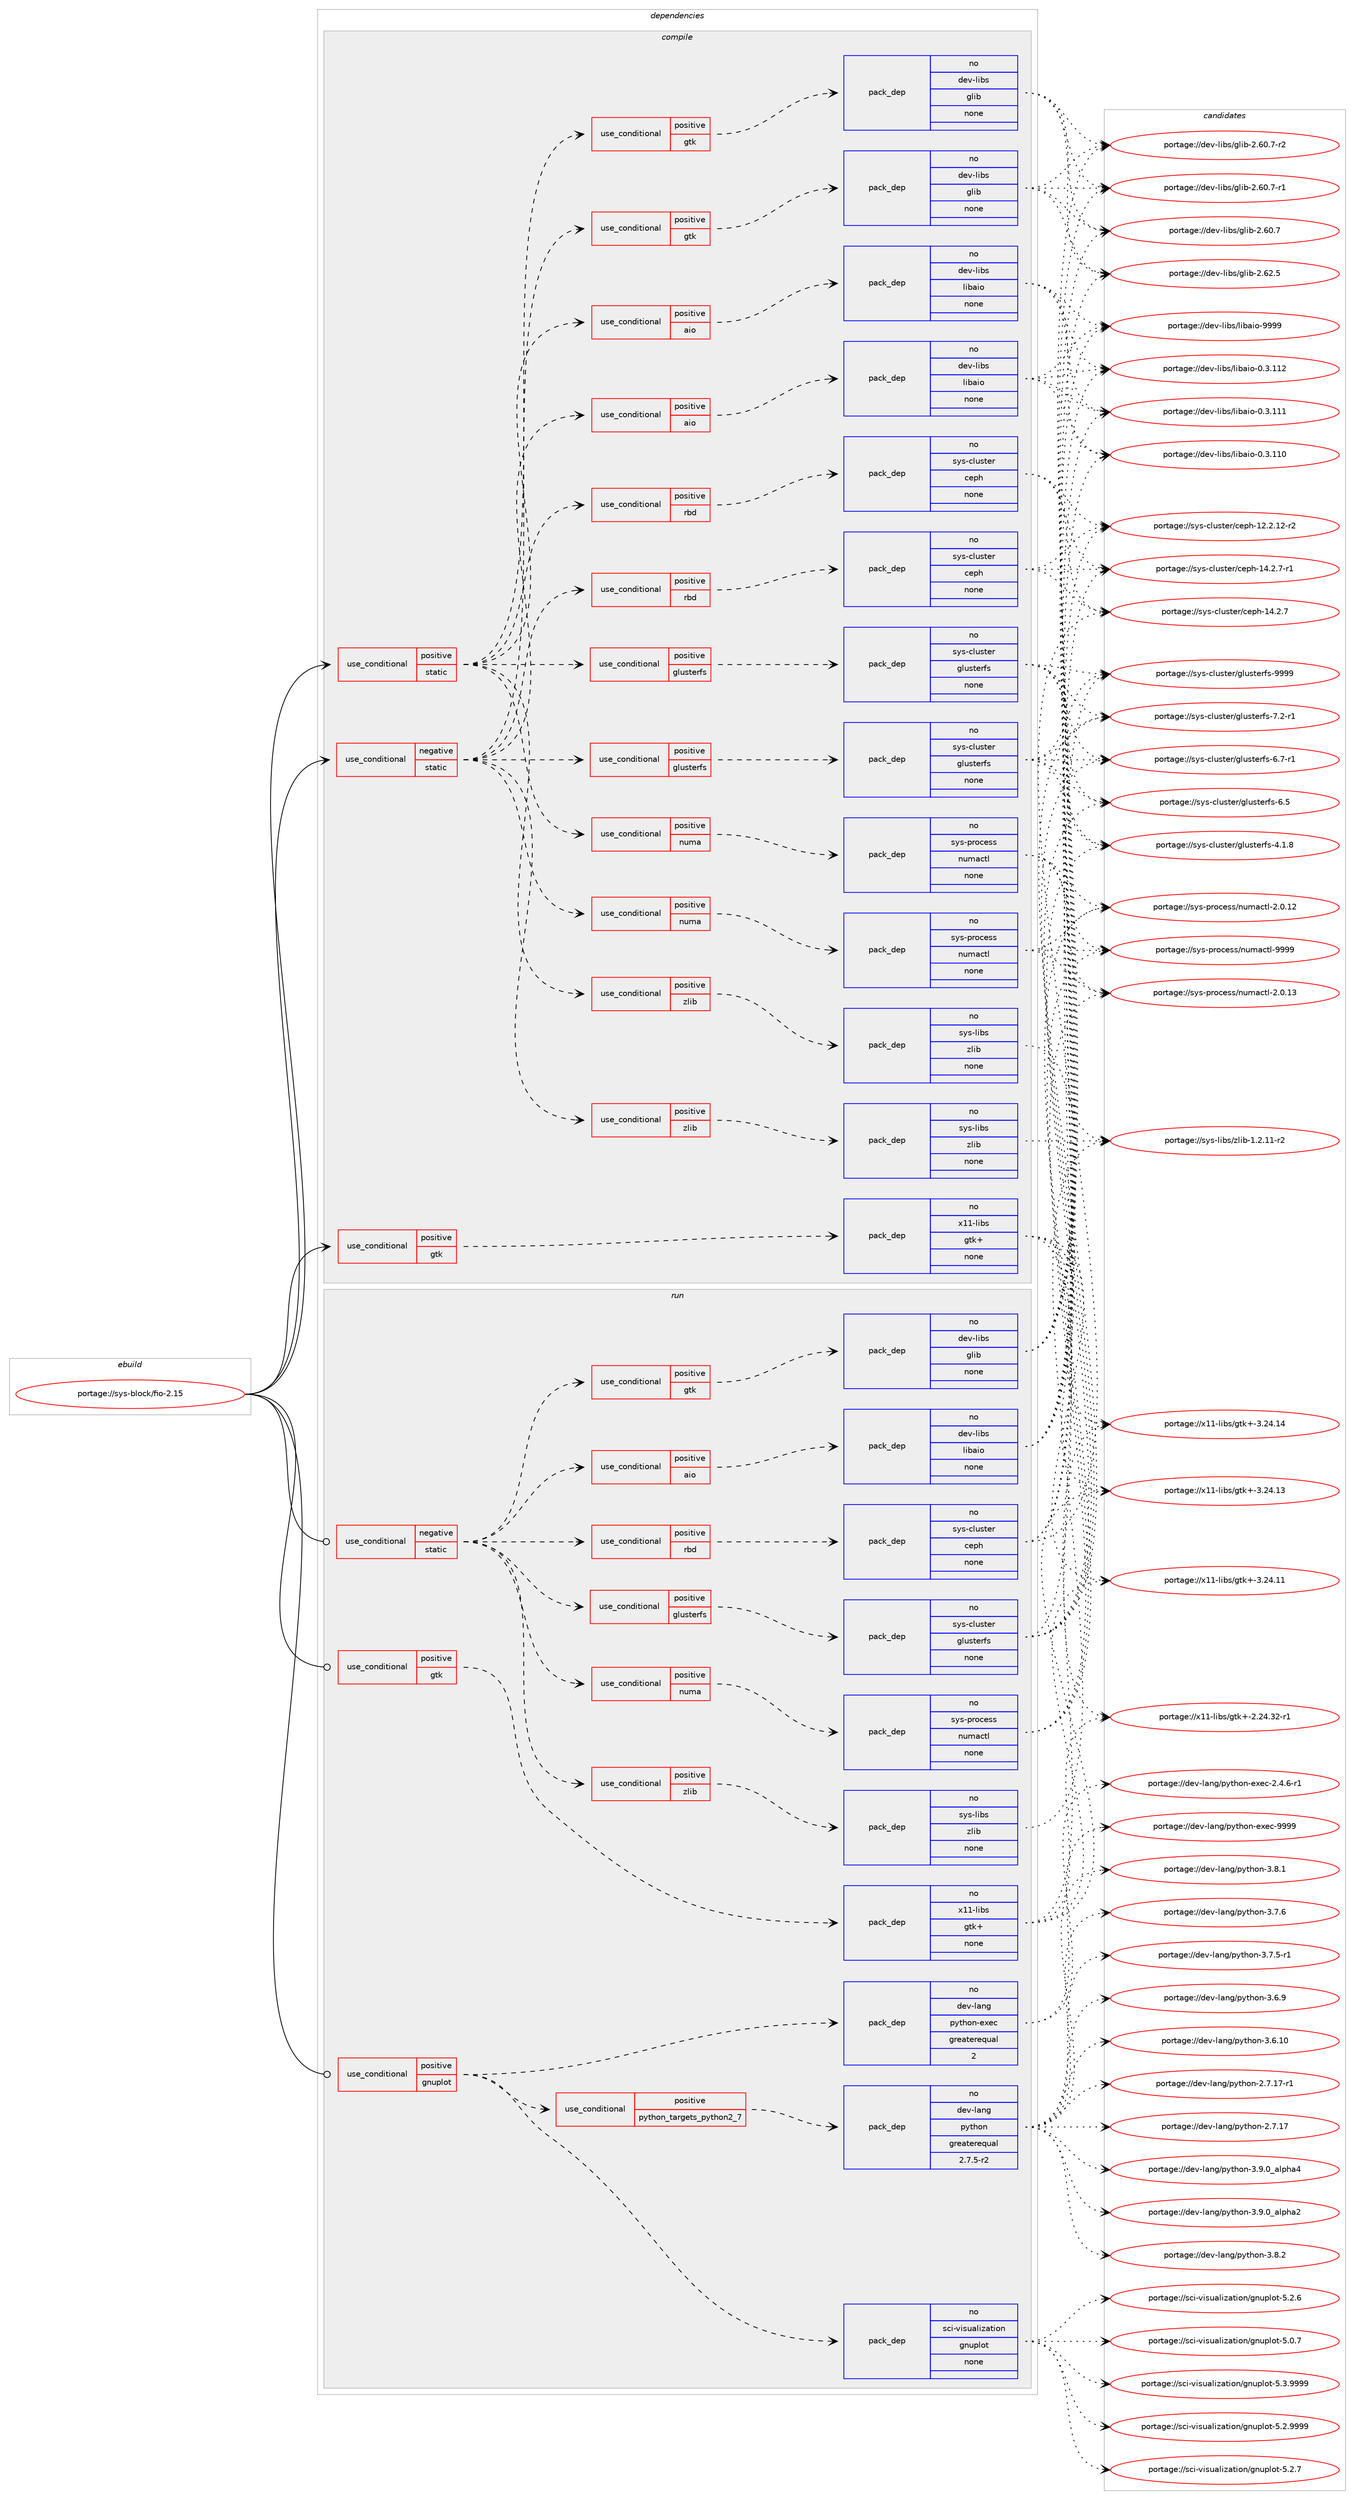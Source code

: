 digraph prolog {

# *************
# Graph options
# *************

newrank=true;
concentrate=true;
compound=true;
graph [rankdir=LR,fontname=Helvetica,fontsize=10,ranksep=1.5];#, ranksep=2.5, nodesep=0.2];
edge  [arrowhead=vee];
node  [fontname=Helvetica,fontsize=10];

# **********
# The ebuild
# **********

subgraph cluster_leftcol {
color=gray;
rank=same;
label=<<i>ebuild</i>>;
id [label="portage://sys-block/fio-2.15", color=red, width=4, href="../sys-block/fio-2.15.svg"];
}

# ****************
# The dependencies
# ****************

subgraph cluster_midcol {
color=gray;
label=<<i>dependencies</i>>;
subgraph cluster_compile {
fillcolor="#eeeeee";
style=filled;
label=<<i>compile</i>>;
subgraph cond6819 {
dependency34636 [label=<<TABLE BORDER="0" CELLBORDER="1" CELLSPACING="0" CELLPADDING="4"><TR><TD ROWSPAN="3" CELLPADDING="10">use_conditional</TD></TR><TR><TD>negative</TD></TR><TR><TD>static</TD></TR></TABLE>>, shape=none, color=red];
subgraph cond6820 {
dependency34637 [label=<<TABLE BORDER="0" CELLBORDER="1" CELLSPACING="0" CELLPADDING="4"><TR><TD ROWSPAN="3" CELLPADDING="10">use_conditional</TD></TR><TR><TD>positive</TD></TR><TR><TD>aio</TD></TR></TABLE>>, shape=none, color=red];
subgraph pack26952 {
dependency34638 [label=<<TABLE BORDER="0" CELLBORDER="1" CELLSPACING="0" CELLPADDING="4" WIDTH="220"><TR><TD ROWSPAN="6" CELLPADDING="30">pack_dep</TD></TR><TR><TD WIDTH="110">no</TD></TR><TR><TD>dev-libs</TD></TR><TR><TD>libaio</TD></TR><TR><TD>none</TD></TR><TR><TD></TD></TR></TABLE>>, shape=none, color=blue];
}
dependency34637:e -> dependency34638:w [weight=20,style="dashed",arrowhead="vee"];
}
dependency34636:e -> dependency34637:w [weight=20,style="dashed",arrowhead="vee"];
subgraph cond6821 {
dependency34639 [label=<<TABLE BORDER="0" CELLBORDER="1" CELLSPACING="0" CELLPADDING="4"><TR><TD ROWSPAN="3" CELLPADDING="10">use_conditional</TD></TR><TR><TD>positive</TD></TR><TR><TD>glusterfs</TD></TR></TABLE>>, shape=none, color=red];
subgraph pack26953 {
dependency34640 [label=<<TABLE BORDER="0" CELLBORDER="1" CELLSPACING="0" CELLPADDING="4" WIDTH="220"><TR><TD ROWSPAN="6" CELLPADDING="30">pack_dep</TD></TR><TR><TD WIDTH="110">no</TD></TR><TR><TD>sys-cluster</TD></TR><TR><TD>glusterfs</TD></TR><TR><TD>none</TD></TR><TR><TD></TD></TR></TABLE>>, shape=none, color=blue];
}
dependency34639:e -> dependency34640:w [weight=20,style="dashed",arrowhead="vee"];
}
dependency34636:e -> dependency34639:w [weight=20,style="dashed",arrowhead="vee"];
subgraph cond6822 {
dependency34641 [label=<<TABLE BORDER="0" CELLBORDER="1" CELLSPACING="0" CELLPADDING="4"><TR><TD ROWSPAN="3" CELLPADDING="10">use_conditional</TD></TR><TR><TD>positive</TD></TR><TR><TD>gtk</TD></TR></TABLE>>, shape=none, color=red];
subgraph pack26954 {
dependency34642 [label=<<TABLE BORDER="0" CELLBORDER="1" CELLSPACING="0" CELLPADDING="4" WIDTH="220"><TR><TD ROWSPAN="6" CELLPADDING="30">pack_dep</TD></TR><TR><TD WIDTH="110">no</TD></TR><TR><TD>dev-libs</TD></TR><TR><TD>glib</TD></TR><TR><TD>none</TD></TR><TR><TD></TD></TR></TABLE>>, shape=none, color=blue];
}
dependency34641:e -> dependency34642:w [weight=20,style="dashed",arrowhead="vee"];
}
dependency34636:e -> dependency34641:w [weight=20,style="dashed",arrowhead="vee"];
subgraph cond6823 {
dependency34643 [label=<<TABLE BORDER="0" CELLBORDER="1" CELLSPACING="0" CELLPADDING="4"><TR><TD ROWSPAN="3" CELLPADDING="10">use_conditional</TD></TR><TR><TD>positive</TD></TR><TR><TD>numa</TD></TR></TABLE>>, shape=none, color=red];
subgraph pack26955 {
dependency34644 [label=<<TABLE BORDER="0" CELLBORDER="1" CELLSPACING="0" CELLPADDING="4" WIDTH="220"><TR><TD ROWSPAN="6" CELLPADDING="30">pack_dep</TD></TR><TR><TD WIDTH="110">no</TD></TR><TR><TD>sys-process</TD></TR><TR><TD>numactl</TD></TR><TR><TD>none</TD></TR><TR><TD></TD></TR></TABLE>>, shape=none, color=blue];
}
dependency34643:e -> dependency34644:w [weight=20,style="dashed",arrowhead="vee"];
}
dependency34636:e -> dependency34643:w [weight=20,style="dashed",arrowhead="vee"];
subgraph cond6824 {
dependency34645 [label=<<TABLE BORDER="0" CELLBORDER="1" CELLSPACING="0" CELLPADDING="4"><TR><TD ROWSPAN="3" CELLPADDING="10">use_conditional</TD></TR><TR><TD>positive</TD></TR><TR><TD>rbd</TD></TR></TABLE>>, shape=none, color=red];
subgraph pack26956 {
dependency34646 [label=<<TABLE BORDER="0" CELLBORDER="1" CELLSPACING="0" CELLPADDING="4" WIDTH="220"><TR><TD ROWSPAN="6" CELLPADDING="30">pack_dep</TD></TR><TR><TD WIDTH="110">no</TD></TR><TR><TD>sys-cluster</TD></TR><TR><TD>ceph</TD></TR><TR><TD>none</TD></TR><TR><TD></TD></TR></TABLE>>, shape=none, color=blue];
}
dependency34645:e -> dependency34646:w [weight=20,style="dashed",arrowhead="vee"];
}
dependency34636:e -> dependency34645:w [weight=20,style="dashed",arrowhead="vee"];
subgraph cond6825 {
dependency34647 [label=<<TABLE BORDER="0" CELLBORDER="1" CELLSPACING="0" CELLPADDING="4"><TR><TD ROWSPAN="3" CELLPADDING="10">use_conditional</TD></TR><TR><TD>positive</TD></TR><TR><TD>zlib</TD></TR></TABLE>>, shape=none, color=red];
subgraph pack26957 {
dependency34648 [label=<<TABLE BORDER="0" CELLBORDER="1" CELLSPACING="0" CELLPADDING="4" WIDTH="220"><TR><TD ROWSPAN="6" CELLPADDING="30">pack_dep</TD></TR><TR><TD WIDTH="110">no</TD></TR><TR><TD>sys-libs</TD></TR><TR><TD>zlib</TD></TR><TR><TD>none</TD></TR><TR><TD></TD></TR></TABLE>>, shape=none, color=blue];
}
dependency34647:e -> dependency34648:w [weight=20,style="dashed",arrowhead="vee"];
}
dependency34636:e -> dependency34647:w [weight=20,style="dashed",arrowhead="vee"];
}
id:e -> dependency34636:w [weight=20,style="solid",arrowhead="vee"];
subgraph cond6826 {
dependency34649 [label=<<TABLE BORDER="0" CELLBORDER="1" CELLSPACING="0" CELLPADDING="4"><TR><TD ROWSPAN="3" CELLPADDING="10">use_conditional</TD></TR><TR><TD>positive</TD></TR><TR><TD>gtk</TD></TR></TABLE>>, shape=none, color=red];
subgraph pack26958 {
dependency34650 [label=<<TABLE BORDER="0" CELLBORDER="1" CELLSPACING="0" CELLPADDING="4" WIDTH="220"><TR><TD ROWSPAN="6" CELLPADDING="30">pack_dep</TD></TR><TR><TD WIDTH="110">no</TD></TR><TR><TD>x11-libs</TD></TR><TR><TD>gtk+</TD></TR><TR><TD>none</TD></TR><TR><TD></TD></TR></TABLE>>, shape=none, color=blue];
}
dependency34649:e -> dependency34650:w [weight=20,style="dashed",arrowhead="vee"];
}
id:e -> dependency34649:w [weight=20,style="solid",arrowhead="vee"];
subgraph cond6827 {
dependency34651 [label=<<TABLE BORDER="0" CELLBORDER="1" CELLSPACING="0" CELLPADDING="4"><TR><TD ROWSPAN="3" CELLPADDING="10">use_conditional</TD></TR><TR><TD>positive</TD></TR><TR><TD>static</TD></TR></TABLE>>, shape=none, color=red];
subgraph cond6828 {
dependency34652 [label=<<TABLE BORDER="0" CELLBORDER="1" CELLSPACING="0" CELLPADDING="4"><TR><TD ROWSPAN="3" CELLPADDING="10">use_conditional</TD></TR><TR><TD>positive</TD></TR><TR><TD>aio</TD></TR></TABLE>>, shape=none, color=red];
subgraph pack26959 {
dependency34653 [label=<<TABLE BORDER="0" CELLBORDER="1" CELLSPACING="0" CELLPADDING="4" WIDTH="220"><TR><TD ROWSPAN="6" CELLPADDING="30">pack_dep</TD></TR><TR><TD WIDTH="110">no</TD></TR><TR><TD>dev-libs</TD></TR><TR><TD>libaio</TD></TR><TR><TD>none</TD></TR><TR><TD></TD></TR></TABLE>>, shape=none, color=blue];
}
dependency34652:e -> dependency34653:w [weight=20,style="dashed",arrowhead="vee"];
}
dependency34651:e -> dependency34652:w [weight=20,style="dashed",arrowhead="vee"];
subgraph cond6829 {
dependency34654 [label=<<TABLE BORDER="0" CELLBORDER="1" CELLSPACING="0" CELLPADDING="4"><TR><TD ROWSPAN="3" CELLPADDING="10">use_conditional</TD></TR><TR><TD>positive</TD></TR><TR><TD>glusterfs</TD></TR></TABLE>>, shape=none, color=red];
subgraph pack26960 {
dependency34655 [label=<<TABLE BORDER="0" CELLBORDER="1" CELLSPACING="0" CELLPADDING="4" WIDTH="220"><TR><TD ROWSPAN="6" CELLPADDING="30">pack_dep</TD></TR><TR><TD WIDTH="110">no</TD></TR><TR><TD>sys-cluster</TD></TR><TR><TD>glusterfs</TD></TR><TR><TD>none</TD></TR><TR><TD></TD></TR></TABLE>>, shape=none, color=blue];
}
dependency34654:e -> dependency34655:w [weight=20,style="dashed",arrowhead="vee"];
}
dependency34651:e -> dependency34654:w [weight=20,style="dashed",arrowhead="vee"];
subgraph cond6830 {
dependency34656 [label=<<TABLE BORDER="0" CELLBORDER="1" CELLSPACING="0" CELLPADDING="4"><TR><TD ROWSPAN="3" CELLPADDING="10">use_conditional</TD></TR><TR><TD>positive</TD></TR><TR><TD>gtk</TD></TR></TABLE>>, shape=none, color=red];
subgraph pack26961 {
dependency34657 [label=<<TABLE BORDER="0" CELLBORDER="1" CELLSPACING="0" CELLPADDING="4" WIDTH="220"><TR><TD ROWSPAN="6" CELLPADDING="30">pack_dep</TD></TR><TR><TD WIDTH="110">no</TD></TR><TR><TD>dev-libs</TD></TR><TR><TD>glib</TD></TR><TR><TD>none</TD></TR><TR><TD></TD></TR></TABLE>>, shape=none, color=blue];
}
dependency34656:e -> dependency34657:w [weight=20,style="dashed",arrowhead="vee"];
}
dependency34651:e -> dependency34656:w [weight=20,style="dashed",arrowhead="vee"];
subgraph cond6831 {
dependency34658 [label=<<TABLE BORDER="0" CELLBORDER="1" CELLSPACING="0" CELLPADDING="4"><TR><TD ROWSPAN="3" CELLPADDING="10">use_conditional</TD></TR><TR><TD>positive</TD></TR><TR><TD>numa</TD></TR></TABLE>>, shape=none, color=red];
subgraph pack26962 {
dependency34659 [label=<<TABLE BORDER="0" CELLBORDER="1" CELLSPACING="0" CELLPADDING="4" WIDTH="220"><TR><TD ROWSPAN="6" CELLPADDING="30">pack_dep</TD></TR><TR><TD WIDTH="110">no</TD></TR><TR><TD>sys-process</TD></TR><TR><TD>numactl</TD></TR><TR><TD>none</TD></TR><TR><TD></TD></TR></TABLE>>, shape=none, color=blue];
}
dependency34658:e -> dependency34659:w [weight=20,style="dashed",arrowhead="vee"];
}
dependency34651:e -> dependency34658:w [weight=20,style="dashed",arrowhead="vee"];
subgraph cond6832 {
dependency34660 [label=<<TABLE BORDER="0" CELLBORDER="1" CELLSPACING="0" CELLPADDING="4"><TR><TD ROWSPAN="3" CELLPADDING="10">use_conditional</TD></TR><TR><TD>positive</TD></TR><TR><TD>rbd</TD></TR></TABLE>>, shape=none, color=red];
subgraph pack26963 {
dependency34661 [label=<<TABLE BORDER="0" CELLBORDER="1" CELLSPACING="0" CELLPADDING="4" WIDTH="220"><TR><TD ROWSPAN="6" CELLPADDING="30">pack_dep</TD></TR><TR><TD WIDTH="110">no</TD></TR><TR><TD>sys-cluster</TD></TR><TR><TD>ceph</TD></TR><TR><TD>none</TD></TR><TR><TD></TD></TR></TABLE>>, shape=none, color=blue];
}
dependency34660:e -> dependency34661:w [weight=20,style="dashed",arrowhead="vee"];
}
dependency34651:e -> dependency34660:w [weight=20,style="dashed",arrowhead="vee"];
subgraph cond6833 {
dependency34662 [label=<<TABLE BORDER="0" CELLBORDER="1" CELLSPACING="0" CELLPADDING="4"><TR><TD ROWSPAN="3" CELLPADDING="10">use_conditional</TD></TR><TR><TD>positive</TD></TR><TR><TD>zlib</TD></TR></TABLE>>, shape=none, color=red];
subgraph pack26964 {
dependency34663 [label=<<TABLE BORDER="0" CELLBORDER="1" CELLSPACING="0" CELLPADDING="4" WIDTH="220"><TR><TD ROWSPAN="6" CELLPADDING="30">pack_dep</TD></TR><TR><TD WIDTH="110">no</TD></TR><TR><TD>sys-libs</TD></TR><TR><TD>zlib</TD></TR><TR><TD>none</TD></TR><TR><TD></TD></TR></TABLE>>, shape=none, color=blue];
}
dependency34662:e -> dependency34663:w [weight=20,style="dashed",arrowhead="vee"];
}
dependency34651:e -> dependency34662:w [weight=20,style="dashed",arrowhead="vee"];
}
id:e -> dependency34651:w [weight=20,style="solid",arrowhead="vee"];
}
subgraph cluster_compileandrun {
fillcolor="#eeeeee";
style=filled;
label=<<i>compile and run</i>>;
}
subgraph cluster_run {
fillcolor="#eeeeee";
style=filled;
label=<<i>run</i>>;
subgraph cond6834 {
dependency34664 [label=<<TABLE BORDER="0" CELLBORDER="1" CELLSPACING="0" CELLPADDING="4"><TR><TD ROWSPAN="3" CELLPADDING="10">use_conditional</TD></TR><TR><TD>negative</TD></TR><TR><TD>static</TD></TR></TABLE>>, shape=none, color=red];
subgraph cond6835 {
dependency34665 [label=<<TABLE BORDER="0" CELLBORDER="1" CELLSPACING="0" CELLPADDING="4"><TR><TD ROWSPAN="3" CELLPADDING="10">use_conditional</TD></TR><TR><TD>positive</TD></TR><TR><TD>aio</TD></TR></TABLE>>, shape=none, color=red];
subgraph pack26965 {
dependency34666 [label=<<TABLE BORDER="0" CELLBORDER="1" CELLSPACING="0" CELLPADDING="4" WIDTH="220"><TR><TD ROWSPAN="6" CELLPADDING="30">pack_dep</TD></TR><TR><TD WIDTH="110">no</TD></TR><TR><TD>dev-libs</TD></TR><TR><TD>libaio</TD></TR><TR><TD>none</TD></TR><TR><TD></TD></TR></TABLE>>, shape=none, color=blue];
}
dependency34665:e -> dependency34666:w [weight=20,style="dashed",arrowhead="vee"];
}
dependency34664:e -> dependency34665:w [weight=20,style="dashed",arrowhead="vee"];
subgraph cond6836 {
dependency34667 [label=<<TABLE BORDER="0" CELLBORDER="1" CELLSPACING="0" CELLPADDING="4"><TR><TD ROWSPAN="3" CELLPADDING="10">use_conditional</TD></TR><TR><TD>positive</TD></TR><TR><TD>glusterfs</TD></TR></TABLE>>, shape=none, color=red];
subgraph pack26966 {
dependency34668 [label=<<TABLE BORDER="0" CELLBORDER="1" CELLSPACING="0" CELLPADDING="4" WIDTH="220"><TR><TD ROWSPAN="6" CELLPADDING="30">pack_dep</TD></TR><TR><TD WIDTH="110">no</TD></TR><TR><TD>sys-cluster</TD></TR><TR><TD>glusterfs</TD></TR><TR><TD>none</TD></TR><TR><TD></TD></TR></TABLE>>, shape=none, color=blue];
}
dependency34667:e -> dependency34668:w [weight=20,style="dashed",arrowhead="vee"];
}
dependency34664:e -> dependency34667:w [weight=20,style="dashed",arrowhead="vee"];
subgraph cond6837 {
dependency34669 [label=<<TABLE BORDER="0" CELLBORDER="1" CELLSPACING="0" CELLPADDING="4"><TR><TD ROWSPAN="3" CELLPADDING="10">use_conditional</TD></TR><TR><TD>positive</TD></TR><TR><TD>gtk</TD></TR></TABLE>>, shape=none, color=red];
subgraph pack26967 {
dependency34670 [label=<<TABLE BORDER="0" CELLBORDER="1" CELLSPACING="0" CELLPADDING="4" WIDTH="220"><TR><TD ROWSPAN="6" CELLPADDING="30">pack_dep</TD></TR><TR><TD WIDTH="110">no</TD></TR><TR><TD>dev-libs</TD></TR><TR><TD>glib</TD></TR><TR><TD>none</TD></TR><TR><TD></TD></TR></TABLE>>, shape=none, color=blue];
}
dependency34669:e -> dependency34670:w [weight=20,style="dashed",arrowhead="vee"];
}
dependency34664:e -> dependency34669:w [weight=20,style="dashed",arrowhead="vee"];
subgraph cond6838 {
dependency34671 [label=<<TABLE BORDER="0" CELLBORDER="1" CELLSPACING="0" CELLPADDING="4"><TR><TD ROWSPAN="3" CELLPADDING="10">use_conditional</TD></TR><TR><TD>positive</TD></TR><TR><TD>numa</TD></TR></TABLE>>, shape=none, color=red];
subgraph pack26968 {
dependency34672 [label=<<TABLE BORDER="0" CELLBORDER="1" CELLSPACING="0" CELLPADDING="4" WIDTH="220"><TR><TD ROWSPAN="6" CELLPADDING="30">pack_dep</TD></TR><TR><TD WIDTH="110">no</TD></TR><TR><TD>sys-process</TD></TR><TR><TD>numactl</TD></TR><TR><TD>none</TD></TR><TR><TD></TD></TR></TABLE>>, shape=none, color=blue];
}
dependency34671:e -> dependency34672:w [weight=20,style="dashed",arrowhead="vee"];
}
dependency34664:e -> dependency34671:w [weight=20,style="dashed",arrowhead="vee"];
subgraph cond6839 {
dependency34673 [label=<<TABLE BORDER="0" CELLBORDER="1" CELLSPACING="0" CELLPADDING="4"><TR><TD ROWSPAN="3" CELLPADDING="10">use_conditional</TD></TR><TR><TD>positive</TD></TR><TR><TD>rbd</TD></TR></TABLE>>, shape=none, color=red];
subgraph pack26969 {
dependency34674 [label=<<TABLE BORDER="0" CELLBORDER="1" CELLSPACING="0" CELLPADDING="4" WIDTH="220"><TR><TD ROWSPAN="6" CELLPADDING="30">pack_dep</TD></TR><TR><TD WIDTH="110">no</TD></TR><TR><TD>sys-cluster</TD></TR><TR><TD>ceph</TD></TR><TR><TD>none</TD></TR><TR><TD></TD></TR></TABLE>>, shape=none, color=blue];
}
dependency34673:e -> dependency34674:w [weight=20,style="dashed",arrowhead="vee"];
}
dependency34664:e -> dependency34673:w [weight=20,style="dashed",arrowhead="vee"];
subgraph cond6840 {
dependency34675 [label=<<TABLE BORDER="0" CELLBORDER="1" CELLSPACING="0" CELLPADDING="4"><TR><TD ROWSPAN="3" CELLPADDING="10">use_conditional</TD></TR><TR><TD>positive</TD></TR><TR><TD>zlib</TD></TR></TABLE>>, shape=none, color=red];
subgraph pack26970 {
dependency34676 [label=<<TABLE BORDER="0" CELLBORDER="1" CELLSPACING="0" CELLPADDING="4" WIDTH="220"><TR><TD ROWSPAN="6" CELLPADDING="30">pack_dep</TD></TR><TR><TD WIDTH="110">no</TD></TR><TR><TD>sys-libs</TD></TR><TR><TD>zlib</TD></TR><TR><TD>none</TD></TR><TR><TD></TD></TR></TABLE>>, shape=none, color=blue];
}
dependency34675:e -> dependency34676:w [weight=20,style="dashed",arrowhead="vee"];
}
dependency34664:e -> dependency34675:w [weight=20,style="dashed",arrowhead="vee"];
}
id:e -> dependency34664:w [weight=20,style="solid",arrowhead="odot"];
subgraph cond6841 {
dependency34677 [label=<<TABLE BORDER="0" CELLBORDER="1" CELLSPACING="0" CELLPADDING="4"><TR><TD ROWSPAN="3" CELLPADDING="10">use_conditional</TD></TR><TR><TD>positive</TD></TR><TR><TD>gnuplot</TD></TR></TABLE>>, shape=none, color=red];
subgraph pack26971 {
dependency34678 [label=<<TABLE BORDER="0" CELLBORDER="1" CELLSPACING="0" CELLPADDING="4" WIDTH="220"><TR><TD ROWSPAN="6" CELLPADDING="30">pack_dep</TD></TR><TR><TD WIDTH="110">no</TD></TR><TR><TD>sci-visualization</TD></TR><TR><TD>gnuplot</TD></TR><TR><TD>none</TD></TR><TR><TD></TD></TR></TABLE>>, shape=none, color=blue];
}
dependency34677:e -> dependency34678:w [weight=20,style="dashed",arrowhead="vee"];
subgraph cond6842 {
dependency34679 [label=<<TABLE BORDER="0" CELLBORDER="1" CELLSPACING="0" CELLPADDING="4"><TR><TD ROWSPAN="3" CELLPADDING="10">use_conditional</TD></TR><TR><TD>positive</TD></TR><TR><TD>python_targets_python2_7</TD></TR></TABLE>>, shape=none, color=red];
subgraph pack26972 {
dependency34680 [label=<<TABLE BORDER="0" CELLBORDER="1" CELLSPACING="0" CELLPADDING="4" WIDTH="220"><TR><TD ROWSPAN="6" CELLPADDING="30">pack_dep</TD></TR><TR><TD WIDTH="110">no</TD></TR><TR><TD>dev-lang</TD></TR><TR><TD>python</TD></TR><TR><TD>greaterequal</TD></TR><TR><TD>2.7.5-r2</TD></TR></TABLE>>, shape=none, color=blue];
}
dependency34679:e -> dependency34680:w [weight=20,style="dashed",arrowhead="vee"];
}
dependency34677:e -> dependency34679:w [weight=20,style="dashed",arrowhead="vee"];
subgraph pack26973 {
dependency34681 [label=<<TABLE BORDER="0" CELLBORDER="1" CELLSPACING="0" CELLPADDING="4" WIDTH="220"><TR><TD ROWSPAN="6" CELLPADDING="30">pack_dep</TD></TR><TR><TD WIDTH="110">no</TD></TR><TR><TD>dev-lang</TD></TR><TR><TD>python-exec</TD></TR><TR><TD>greaterequal</TD></TR><TR><TD>2</TD></TR></TABLE>>, shape=none, color=blue];
}
dependency34677:e -> dependency34681:w [weight=20,style="dashed",arrowhead="vee"];
}
id:e -> dependency34677:w [weight=20,style="solid",arrowhead="odot"];
subgraph cond6843 {
dependency34682 [label=<<TABLE BORDER="0" CELLBORDER="1" CELLSPACING="0" CELLPADDING="4"><TR><TD ROWSPAN="3" CELLPADDING="10">use_conditional</TD></TR><TR><TD>positive</TD></TR><TR><TD>gtk</TD></TR></TABLE>>, shape=none, color=red];
subgraph pack26974 {
dependency34683 [label=<<TABLE BORDER="0" CELLBORDER="1" CELLSPACING="0" CELLPADDING="4" WIDTH="220"><TR><TD ROWSPAN="6" CELLPADDING="30">pack_dep</TD></TR><TR><TD WIDTH="110">no</TD></TR><TR><TD>x11-libs</TD></TR><TR><TD>gtk+</TD></TR><TR><TD>none</TD></TR><TR><TD></TD></TR></TABLE>>, shape=none, color=blue];
}
dependency34682:e -> dependency34683:w [weight=20,style="dashed",arrowhead="vee"];
}
id:e -> dependency34682:w [weight=20,style="solid",arrowhead="odot"];
}
}

# **************
# The candidates
# **************

subgraph cluster_choices {
rank=same;
color=gray;
label=<<i>candidates</i>>;

subgraph choice26952 {
color=black;
nodesep=1;
choice10010111845108105981154710810598971051114557575757 [label="portage://dev-libs/libaio-9999", color=red, width=4,href="../dev-libs/libaio-9999.svg"];
choice10010111845108105981154710810598971051114548465146494950 [label="portage://dev-libs/libaio-0.3.112", color=red, width=4,href="../dev-libs/libaio-0.3.112.svg"];
choice10010111845108105981154710810598971051114548465146494949 [label="portage://dev-libs/libaio-0.3.111", color=red, width=4,href="../dev-libs/libaio-0.3.111.svg"];
choice10010111845108105981154710810598971051114548465146494948 [label="portage://dev-libs/libaio-0.3.110", color=red, width=4,href="../dev-libs/libaio-0.3.110.svg"];
dependency34638:e -> choice10010111845108105981154710810598971051114557575757:w [style=dotted,weight="100"];
dependency34638:e -> choice10010111845108105981154710810598971051114548465146494950:w [style=dotted,weight="100"];
dependency34638:e -> choice10010111845108105981154710810598971051114548465146494949:w [style=dotted,weight="100"];
dependency34638:e -> choice10010111845108105981154710810598971051114548465146494948:w [style=dotted,weight="100"];
}
subgraph choice26953 {
color=black;
nodesep=1;
choice1151211154599108117115116101114471031081171151161011141021154557575757 [label="portage://sys-cluster/glusterfs-9999", color=red, width=4,href="../sys-cluster/glusterfs-9999.svg"];
choice115121115459910811711511610111447103108117115116101114102115455546504511449 [label="portage://sys-cluster/glusterfs-7.2-r1", color=red, width=4,href="../sys-cluster/glusterfs-7.2-r1.svg"];
choice115121115459910811711511610111447103108117115116101114102115455446554511449 [label="portage://sys-cluster/glusterfs-6.7-r1", color=red, width=4,href="../sys-cluster/glusterfs-6.7-r1.svg"];
choice11512111545991081171151161011144710310811711511610111410211545544653 [label="portage://sys-cluster/glusterfs-6.5", color=red, width=4,href="../sys-cluster/glusterfs-6.5.svg"];
choice115121115459910811711511610111447103108117115116101114102115455246494656 [label="portage://sys-cluster/glusterfs-4.1.8", color=red, width=4,href="../sys-cluster/glusterfs-4.1.8.svg"];
dependency34640:e -> choice1151211154599108117115116101114471031081171151161011141021154557575757:w [style=dotted,weight="100"];
dependency34640:e -> choice115121115459910811711511610111447103108117115116101114102115455546504511449:w [style=dotted,weight="100"];
dependency34640:e -> choice115121115459910811711511610111447103108117115116101114102115455446554511449:w [style=dotted,weight="100"];
dependency34640:e -> choice11512111545991081171151161011144710310811711511610111410211545544653:w [style=dotted,weight="100"];
dependency34640:e -> choice115121115459910811711511610111447103108117115116101114102115455246494656:w [style=dotted,weight="100"];
}
subgraph choice26954 {
color=black;
nodesep=1;
choice1001011184510810598115471031081059845504654504653 [label="portage://dev-libs/glib-2.62.5", color=red, width=4,href="../dev-libs/glib-2.62.5.svg"];
choice10010111845108105981154710310810598455046544846554511450 [label="portage://dev-libs/glib-2.60.7-r2", color=red, width=4,href="../dev-libs/glib-2.60.7-r2.svg"];
choice10010111845108105981154710310810598455046544846554511449 [label="portage://dev-libs/glib-2.60.7-r1", color=red, width=4,href="../dev-libs/glib-2.60.7-r1.svg"];
choice1001011184510810598115471031081059845504654484655 [label="portage://dev-libs/glib-2.60.7", color=red, width=4,href="../dev-libs/glib-2.60.7.svg"];
dependency34642:e -> choice1001011184510810598115471031081059845504654504653:w [style=dotted,weight="100"];
dependency34642:e -> choice10010111845108105981154710310810598455046544846554511450:w [style=dotted,weight="100"];
dependency34642:e -> choice10010111845108105981154710310810598455046544846554511449:w [style=dotted,weight="100"];
dependency34642:e -> choice1001011184510810598115471031081059845504654484655:w [style=dotted,weight="100"];
}
subgraph choice26955 {
color=black;
nodesep=1;
choice11512111545112114111991011151154711011710997991161084557575757 [label="portage://sys-process/numactl-9999", color=red, width=4,href="../sys-process/numactl-9999.svg"];
choice115121115451121141119910111511547110117109979911610845504648464951 [label="portage://sys-process/numactl-2.0.13", color=red, width=4,href="../sys-process/numactl-2.0.13.svg"];
choice115121115451121141119910111511547110117109979911610845504648464950 [label="portage://sys-process/numactl-2.0.12", color=red, width=4,href="../sys-process/numactl-2.0.12.svg"];
dependency34644:e -> choice11512111545112114111991011151154711011710997991161084557575757:w [style=dotted,weight="100"];
dependency34644:e -> choice115121115451121141119910111511547110117109979911610845504648464951:w [style=dotted,weight="100"];
dependency34644:e -> choice115121115451121141119910111511547110117109979911610845504648464950:w [style=dotted,weight="100"];
}
subgraph choice26956 {
color=black;
nodesep=1;
choice11512111545991081171151161011144799101112104454952465046554511449 [label="portage://sys-cluster/ceph-14.2.7-r1", color=red, width=4,href="../sys-cluster/ceph-14.2.7-r1.svg"];
choice1151211154599108117115116101114479910111210445495246504655 [label="portage://sys-cluster/ceph-14.2.7", color=red, width=4,href="../sys-cluster/ceph-14.2.7.svg"];
choice1151211154599108117115116101114479910111210445495046504649504511450 [label="portage://sys-cluster/ceph-12.2.12-r2", color=red, width=4,href="../sys-cluster/ceph-12.2.12-r2.svg"];
dependency34646:e -> choice11512111545991081171151161011144799101112104454952465046554511449:w [style=dotted,weight="100"];
dependency34646:e -> choice1151211154599108117115116101114479910111210445495246504655:w [style=dotted,weight="100"];
dependency34646:e -> choice1151211154599108117115116101114479910111210445495046504649504511450:w [style=dotted,weight="100"];
}
subgraph choice26957 {
color=black;
nodesep=1;
choice11512111545108105981154712210810598454946504649494511450 [label="portage://sys-libs/zlib-1.2.11-r2", color=red, width=4,href="../sys-libs/zlib-1.2.11-r2.svg"];
dependency34648:e -> choice11512111545108105981154712210810598454946504649494511450:w [style=dotted,weight="100"];
}
subgraph choice26958 {
color=black;
nodesep=1;
choice1204949451081059811547103116107434551465052464952 [label="portage://x11-libs/gtk+-3.24.14", color=red, width=4,href="../x11-libs/gtk+-3.24.14.svg"];
choice1204949451081059811547103116107434551465052464951 [label="portage://x11-libs/gtk+-3.24.13", color=red, width=4,href="../x11-libs/gtk+-3.24.13.svg"];
choice1204949451081059811547103116107434551465052464949 [label="portage://x11-libs/gtk+-3.24.11", color=red, width=4,href="../x11-libs/gtk+-3.24.11.svg"];
choice12049494510810598115471031161074345504650524651504511449 [label="portage://x11-libs/gtk+-2.24.32-r1", color=red, width=4,href="../x11-libs/gtk+-2.24.32-r1.svg"];
dependency34650:e -> choice1204949451081059811547103116107434551465052464952:w [style=dotted,weight="100"];
dependency34650:e -> choice1204949451081059811547103116107434551465052464951:w [style=dotted,weight="100"];
dependency34650:e -> choice1204949451081059811547103116107434551465052464949:w [style=dotted,weight="100"];
dependency34650:e -> choice12049494510810598115471031161074345504650524651504511449:w [style=dotted,weight="100"];
}
subgraph choice26959 {
color=black;
nodesep=1;
choice10010111845108105981154710810598971051114557575757 [label="portage://dev-libs/libaio-9999", color=red, width=4,href="../dev-libs/libaio-9999.svg"];
choice10010111845108105981154710810598971051114548465146494950 [label="portage://dev-libs/libaio-0.3.112", color=red, width=4,href="../dev-libs/libaio-0.3.112.svg"];
choice10010111845108105981154710810598971051114548465146494949 [label="portage://dev-libs/libaio-0.3.111", color=red, width=4,href="../dev-libs/libaio-0.3.111.svg"];
choice10010111845108105981154710810598971051114548465146494948 [label="portage://dev-libs/libaio-0.3.110", color=red, width=4,href="../dev-libs/libaio-0.3.110.svg"];
dependency34653:e -> choice10010111845108105981154710810598971051114557575757:w [style=dotted,weight="100"];
dependency34653:e -> choice10010111845108105981154710810598971051114548465146494950:w [style=dotted,weight="100"];
dependency34653:e -> choice10010111845108105981154710810598971051114548465146494949:w [style=dotted,weight="100"];
dependency34653:e -> choice10010111845108105981154710810598971051114548465146494948:w [style=dotted,weight="100"];
}
subgraph choice26960 {
color=black;
nodesep=1;
choice1151211154599108117115116101114471031081171151161011141021154557575757 [label="portage://sys-cluster/glusterfs-9999", color=red, width=4,href="../sys-cluster/glusterfs-9999.svg"];
choice115121115459910811711511610111447103108117115116101114102115455546504511449 [label="portage://sys-cluster/glusterfs-7.2-r1", color=red, width=4,href="../sys-cluster/glusterfs-7.2-r1.svg"];
choice115121115459910811711511610111447103108117115116101114102115455446554511449 [label="portage://sys-cluster/glusterfs-6.7-r1", color=red, width=4,href="../sys-cluster/glusterfs-6.7-r1.svg"];
choice11512111545991081171151161011144710310811711511610111410211545544653 [label="portage://sys-cluster/glusterfs-6.5", color=red, width=4,href="../sys-cluster/glusterfs-6.5.svg"];
choice115121115459910811711511610111447103108117115116101114102115455246494656 [label="portage://sys-cluster/glusterfs-4.1.8", color=red, width=4,href="../sys-cluster/glusterfs-4.1.8.svg"];
dependency34655:e -> choice1151211154599108117115116101114471031081171151161011141021154557575757:w [style=dotted,weight="100"];
dependency34655:e -> choice115121115459910811711511610111447103108117115116101114102115455546504511449:w [style=dotted,weight="100"];
dependency34655:e -> choice115121115459910811711511610111447103108117115116101114102115455446554511449:w [style=dotted,weight="100"];
dependency34655:e -> choice11512111545991081171151161011144710310811711511610111410211545544653:w [style=dotted,weight="100"];
dependency34655:e -> choice115121115459910811711511610111447103108117115116101114102115455246494656:w [style=dotted,weight="100"];
}
subgraph choice26961 {
color=black;
nodesep=1;
choice1001011184510810598115471031081059845504654504653 [label="portage://dev-libs/glib-2.62.5", color=red, width=4,href="../dev-libs/glib-2.62.5.svg"];
choice10010111845108105981154710310810598455046544846554511450 [label="portage://dev-libs/glib-2.60.7-r2", color=red, width=4,href="../dev-libs/glib-2.60.7-r2.svg"];
choice10010111845108105981154710310810598455046544846554511449 [label="portage://dev-libs/glib-2.60.7-r1", color=red, width=4,href="../dev-libs/glib-2.60.7-r1.svg"];
choice1001011184510810598115471031081059845504654484655 [label="portage://dev-libs/glib-2.60.7", color=red, width=4,href="../dev-libs/glib-2.60.7.svg"];
dependency34657:e -> choice1001011184510810598115471031081059845504654504653:w [style=dotted,weight="100"];
dependency34657:e -> choice10010111845108105981154710310810598455046544846554511450:w [style=dotted,weight="100"];
dependency34657:e -> choice10010111845108105981154710310810598455046544846554511449:w [style=dotted,weight="100"];
dependency34657:e -> choice1001011184510810598115471031081059845504654484655:w [style=dotted,weight="100"];
}
subgraph choice26962 {
color=black;
nodesep=1;
choice11512111545112114111991011151154711011710997991161084557575757 [label="portage://sys-process/numactl-9999", color=red, width=4,href="../sys-process/numactl-9999.svg"];
choice115121115451121141119910111511547110117109979911610845504648464951 [label="portage://sys-process/numactl-2.0.13", color=red, width=4,href="../sys-process/numactl-2.0.13.svg"];
choice115121115451121141119910111511547110117109979911610845504648464950 [label="portage://sys-process/numactl-2.0.12", color=red, width=4,href="../sys-process/numactl-2.0.12.svg"];
dependency34659:e -> choice11512111545112114111991011151154711011710997991161084557575757:w [style=dotted,weight="100"];
dependency34659:e -> choice115121115451121141119910111511547110117109979911610845504648464951:w [style=dotted,weight="100"];
dependency34659:e -> choice115121115451121141119910111511547110117109979911610845504648464950:w [style=dotted,weight="100"];
}
subgraph choice26963 {
color=black;
nodesep=1;
choice11512111545991081171151161011144799101112104454952465046554511449 [label="portage://sys-cluster/ceph-14.2.7-r1", color=red, width=4,href="../sys-cluster/ceph-14.2.7-r1.svg"];
choice1151211154599108117115116101114479910111210445495246504655 [label="portage://sys-cluster/ceph-14.2.7", color=red, width=4,href="../sys-cluster/ceph-14.2.7.svg"];
choice1151211154599108117115116101114479910111210445495046504649504511450 [label="portage://sys-cluster/ceph-12.2.12-r2", color=red, width=4,href="../sys-cluster/ceph-12.2.12-r2.svg"];
dependency34661:e -> choice11512111545991081171151161011144799101112104454952465046554511449:w [style=dotted,weight="100"];
dependency34661:e -> choice1151211154599108117115116101114479910111210445495246504655:w [style=dotted,weight="100"];
dependency34661:e -> choice1151211154599108117115116101114479910111210445495046504649504511450:w [style=dotted,weight="100"];
}
subgraph choice26964 {
color=black;
nodesep=1;
choice11512111545108105981154712210810598454946504649494511450 [label="portage://sys-libs/zlib-1.2.11-r2", color=red, width=4,href="../sys-libs/zlib-1.2.11-r2.svg"];
dependency34663:e -> choice11512111545108105981154712210810598454946504649494511450:w [style=dotted,weight="100"];
}
subgraph choice26965 {
color=black;
nodesep=1;
choice10010111845108105981154710810598971051114557575757 [label="portage://dev-libs/libaio-9999", color=red, width=4,href="../dev-libs/libaio-9999.svg"];
choice10010111845108105981154710810598971051114548465146494950 [label="portage://dev-libs/libaio-0.3.112", color=red, width=4,href="../dev-libs/libaio-0.3.112.svg"];
choice10010111845108105981154710810598971051114548465146494949 [label="portage://dev-libs/libaio-0.3.111", color=red, width=4,href="../dev-libs/libaio-0.3.111.svg"];
choice10010111845108105981154710810598971051114548465146494948 [label="portage://dev-libs/libaio-0.3.110", color=red, width=4,href="../dev-libs/libaio-0.3.110.svg"];
dependency34666:e -> choice10010111845108105981154710810598971051114557575757:w [style=dotted,weight="100"];
dependency34666:e -> choice10010111845108105981154710810598971051114548465146494950:w [style=dotted,weight="100"];
dependency34666:e -> choice10010111845108105981154710810598971051114548465146494949:w [style=dotted,weight="100"];
dependency34666:e -> choice10010111845108105981154710810598971051114548465146494948:w [style=dotted,weight="100"];
}
subgraph choice26966 {
color=black;
nodesep=1;
choice1151211154599108117115116101114471031081171151161011141021154557575757 [label="portage://sys-cluster/glusterfs-9999", color=red, width=4,href="../sys-cluster/glusterfs-9999.svg"];
choice115121115459910811711511610111447103108117115116101114102115455546504511449 [label="portage://sys-cluster/glusterfs-7.2-r1", color=red, width=4,href="../sys-cluster/glusterfs-7.2-r1.svg"];
choice115121115459910811711511610111447103108117115116101114102115455446554511449 [label="portage://sys-cluster/glusterfs-6.7-r1", color=red, width=4,href="../sys-cluster/glusterfs-6.7-r1.svg"];
choice11512111545991081171151161011144710310811711511610111410211545544653 [label="portage://sys-cluster/glusterfs-6.5", color=red, width=4,href="../sys-cluster/glusterfs-6.5.svg"];
choice115121115459910811711511610111447103108117115116101114102115455246494656 [label="portage://sys-cluster/glusterfs-4.1.8", color=red, width=4,href="../sys-cluster/glusterfs-4.1.8.svg"];
dependency34668:e -> choice1151211154599108117115116101114471031081171151161011141021154557575757:w [style=dotted,weight="100"];
dependency34668:e -> choice115121115459910811711511610111447103108117115116101114102115455546504511449:w [style=dotted,weight="100"];
dependency34668:e -> choice115121115459910811711511610111447103108117115116101114102115455446554511449:w [style=dotted,weight="100"];
dependency34668:e -> choice11512111545991081171151161011144710310811711511610111410211545544653:w [style=dotted,weight="100"];
dependency34668:e -> choice115121115459910811711511610111447103108117115116101114102115455246494656:w [style=dotted,weight="100"];
}
subgraph choice26967 {
color=black;
nodesep=1;
choice1001011184510810598115471031081059845504654504653 [label="portage://dev-libs/glib-2.62.5", color=red, width=4,href="../dev-libs/glib-2.62.5.svg"];
choice10010111845108105981154710310810598455046544846554511450 [label="portage://dev-libs/glib-2.60.7-r2", color=red, width=4,href="../dev-libs/glib-2.60.7-r2.svg"];
choice10010111845108105981154710310810598455046544846554511449 [label="portage://dev-libs/glib-2.60.7-r1", color=red, width=4,href="../dev-libs/glib-2.60.7-r1.svg"];
choice1001011184510810598115471031081059845504654484655 [label="portage://dev-libs/glib-2.60.7", color=red, width=4,href="../dev-libs/glib-2.60.7.svg"];
dependency34670:e -> choice1001011184510810598115471031081059845504654504653:w [style=dotted,weight="100"];
dependency34670:e -> choice10010111845108105981154710310810598455046544846554511450:w [style=dotted,weight="100"];
dependency34670:e -> choice10010111845108105981154710310810598455046544846554511449:w [style=dotted,weight="100"];
dependency34670:e -> choice1001011184510810598115471031081059845504654484655:w [style=dotted,weight="100"];
}
subgraph choice26968 {
color=black;
nodesep=1;
choice11512111545112114111991011151154711011710997991161084557575757 [label="portage://sys-process/numactl-9999", color=red, width=4,href="../sys-process/numactl-9999.svg"];
choice115121115451121141119910111511547110117109979911610845504648464951 [label="portage://sys-process/numactl-2.0.13", color=red, width=4,href="../sys-process/numactl-2.0.13.svg"];
choice115121115451121141119910111511547110117109979911610845504648464950 [label="portage://sys-process/numactl-2.0.12", color=red, width=4,href="../sys-process/numactl-2.0.12.svg"];
dependency34672:e -> choice11512111545112114111991011151154711011710997991161084557575757:w [style=dotted,weight="100"];
dependency34672:e -> choice115121115451121141119910111511547110117109979911610845504648464951:w [style=dotted,weight="100"];
dependency34672:e -> choice115121115451121141119910111511547110117109979911610845504648464950:w [style=dotted,weight="100"];
}
subgraph choice26969 {
color=black;
nodesep=1;
choice11512111545991081171151161011144799101112104454952465046554511449 [label="portage://sys-cluster/ceph-14.2.7-r1", color=red, width=4,href="../sys-cluster/ceph-14.2.7-r1.svg"];
choice1151211154599108117115116101114479910111210445495246504655 [label="portage://sys-cluster/ceph-14.2.7", color=red, width=4,href="../sys-cluster/ceph-14.2.7.svg"];
choice1151211154599108117115116101114479910111210445495046504649504511450 [label="portage://sys-cluster/ceph-12.2.12-r2", color=red, width=4,href="../sys-cluster/ceph-12.2.12-r2.svg"];
dependency34674:e -> choice11512111545991081171151161011144799101112104454952465046554511449:w [style=dotted,weight="100"];
dependency34674:e -> choice1151211154599108117115116101114479910111210445495246504655:w [style=dotted,weight="100"];
dependency34674:e -> choice1151211154599108117115116101114479910111210445495046504649504511450:w [style=dotted,weight="100"];
}
subgraph choice26970 {
color=black;
nodesep=1;
choice11512111545108105981154712210810598454946504649494511450 [label="portage://sys-libs/zlib-1.2.11-r2", color=red, width=4,href="../sys-libs/zlib-1.2.11-r2.svg"];
dependency34676:e -> choice11512111545108105981154712210810598454946504649494511450:w [style=dotted,weight="100"];
}
subgraph choice26971 {
color=black;
nodesep=1;
choice1159910545118105115117971081051229711610511111047103110117112108111116455346514657575757 [label="portage://sci-visualization/gnuplot-5.3.9999", color=red, width=4,href="../sci-visualization/gnuplot-5.3.9999.svg"];
choice1159910545118105115117971081051229711610511111047103110117112108111116455346504657575757 [label="portage://sci-visualization/gnuplot-5.2.9999", color=red, width=4,href="../sci-visualization/gnuplot-5.2.9999.svg"];
choice1159910545118105115117971081051229711610511111047103110117112108111116455346504655 [label="portage://sci-visualization/gnuplot-5.2.7", color=red, width=4,href="../sci-visualization/gnuplot-5.2.7.svg"];
choice1159910545118105115117971081051229711610511111047103110117112108111116455346504654 [label="portage://sci-visualization/gnuplot-5.2.6", color=red, width=4,href="../sci-visualization/gnuplot-5.2.6.svg"];
choice1159910545118105115117971081051229711610511111047103110117112108111116455346484655 [label="portage://sci-visualization/gnuplot-5.0.7", color=red, width=4,href="../sci-visualization/gnuplot-5.0.7.svg"];
dependency34678:e -> choice1159910545118105115117971081051229711610511111047103110117112108111116455346514657575757:w [style=dotted,weight="100"];
dependency34678:e -> choice1159910545118105115117971081051229711610511111047103110117112108111116455346504657575757:w [style=dotted,weight="100"];
dependency34678:e -> choice1159910545118105115117971081051229711610511111047103110117112108111116455346504655:w [style=dotted,weight="100"];
dependency34678:e -> choice1159910545118105115117971081051229711610511111047103110117112108111116455346504654:w [style=dotted,weight="100"];
dependency34678:e -> choice1159910545118105115117971081051229711610511111047103110117112108111116455346484655:w [style=dotted,weight="100"];
}
subgraph choice26972 {
color=black;
nodesep=1;
choice10010111845108971101034711212111610411111045514657464895971081121049752 [label="portage://dev-lang/python-3.9.0_alpha4", color=red, width=4,href="../dev-lang/python-3.9.0_alpha4.svg"];
choice10010111845108971101034711212111610411111045514657464895971081121049750 [label="portage://dev-lang/python-3.9.0_alpha2", color=red, width=4,href="../dev-lang/python-3.9.0_alpha2.svg"];
choice100101118451089711010347112121116104111110455146564650 [label="portage://dev-lang/python-3.8.2", color=red, width=4,href="../dev-lang/python-3.8.2.svg"];
choice100101118451089711010347112121116104111110455146564649 [label="portage://dev-lang/python-3.8.1", color=red, width=4,href="../dev-lang/python-3.8.1.svg"];
choice100101118451089711010347112121116104111110455146554654 [label="portage://dev-lang/python-3.7.6", color=red, width=4,href="../dev-lang/python-3.7.6.svg"];
choice1001011184510897110103471121211161041111104551465546534511449 [label="portage://dev-lang/python-3.7.5-r1", color=red, width=4,href="../dev-lang/python-3.7.5-r1.svg"];
choice100101118451089711010347112121116104111110455146544657 [label="portage://dev-lang/python-3.6.9", color=red, width=4,href="../dev-lang/python-3.6.9.svg"];
choice10010111845108971101034711212111610411111045514654464948 [label="portage://dev-lang/python-3.6.10", color=red, width=4,href="../dev-lang/python-3.6.10.svg"];
choice100101118451089711010347112121116104111110455046554649554511449 [label="portage://dev-lang/python-2.7.17-r1", color=red, width=4,href="../dev-lang/python-2.7.17-r1.svg"];
choice10010111845108971101034711212111610411111045504655464955 [label="portage://dev-lang/python-2.7.17", color=red, width=4,href="../dev-lang/python-2.7.17.svg"];
dependency34680:e -> choice10010111845108971101034711212111610411111045514657464895971081121049752:w [style=dotted,weight="100"];
dependency34680:e -> choice10010111845108971101034711212111610411111045514657464895971081121049750:w [style=dotted,weight="100"];
dependency34680:e -> choice100101118451089711010347112121116104111110455146564650:w [style=dotted,weight="100"];
dependency34680:e -> choice100101118451089711010347112121116104111110455146564649:w [style=dotted,weight="100"];
dependency34680:e -> choice100101118451089711010347112121116104111110455146554654:w [style=dotted,weight="100"];
dependency34680:e -> choice1001011184510897110103471121211161041111104551465546534511449:w [style=dotted,weight="100"];
dependency34680:e -> choice100101118451089711010347112121116104111110455146544657:w [style=dotted,weight="100"];
dependency34680:e -> choice10010111845108971101034711212111610411111045514654464948:w [style=dotted,weight="100"];
dependency34680:e -> choice100101118451089711010347112121116104111110455046554649554511449:w [style=dotted,weight="100"];
dependency34680:e -> choice10010111845108971101034711212111610411111045504655464955:w [style=dotted,weight="100"];
}
subgraph choice26973 {
color=black;
nodesep=1;
choice10010111845108971101034711212111610411111045101120101994557575757 [label="portage://dev-lang/python-exec-9999", color=red, width=4,href="../dev-lang/python-exec-9999.svg"];
choice10010111845108971101034711212111610411111045101120101994550465246544511449 [label="portage://dev-lang/python-exec-2.4.6-r1", color=red, width=4,href="../dev-lang/python-exec-2.4.6-r1.svg"];
dependency34681:e -> choice10010111845108971101034711212111610411111045101120101994557575757:w [style=dotted,weight="100"];
dependency34681:e -> choice10010111845108971101034711212111610411111045101120101994550465246544511449:w [style=dotted,weight="100"];
}
subgraph choice26974 {
color=black;
nodesep=1;
choice1204949451081059811547103116107434551465052464952 [label="portage://x11-libs/gtk+-3.24.14", color=red, width=4,href="../x11-libs/gtk+-3.24.14.svg"];
choice1204949451081059811547103116107434551465052464951 [label="portage://x11-libs/gtk+-3.24.13", color=red, width=4,href="../x11-libs/gtk+-3.24.13.svg"];
choice1204949451081059811547103116107434551465052464949 [label="portage://x11-libs/gtk+-3.24.11", color=red, width=4,href="../x11-libs/gtk+-3.24.11.svg"];
choice12049494510810598115471031161074345504650524651504511449 [label="portage://x11-libs/gtk+-2.24.32-r1", color=red, width=4,href="../x11-libs/gtk+-2.24.32-r1.svg"];
dependency34683:e -> choice1204949451081059811547103116107434551465052464952:w [style=dotted,weight="100"];
dependency34683:e -> choice1204949451081059811547103116107434551465052464951:w [style=dotted,weight="100"];
dependency34683:e -> choice1204949451081059811547103116107434551465052464949:w [style=dotted,weight="100"];
dependency34683:e -> choice12049494510810598115471031161074345504650524651504511449:w [style=dotted,weight="100"];
}
}

}
